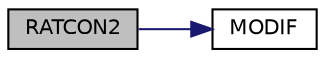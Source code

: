 digraph G
{
  edge [fontname="Helvetica",fontsize="10",labelfontname="Helvetica",labelfontsize="10"];
  node [fontname="Helvetica",fontsize="10",shape=record];
  rankdir=LR;
  Node1 [label="RATCON2",height=0.2,width=0.4,color="black", fillcolor="grey75", style="filled" fontcolor="black"];
  Node1 -> Node2 [color="midnightblue",fontsize="10",style="solid",fontname="Helvetica"];
  Node2 [label="MODIF",height=0.2,width=0.4,color="black", fillcolor="white", style="filled",URL="$nautilus_8f90.html#a0fa02a43ab943b7d2e516b51170b93bc"];
}
